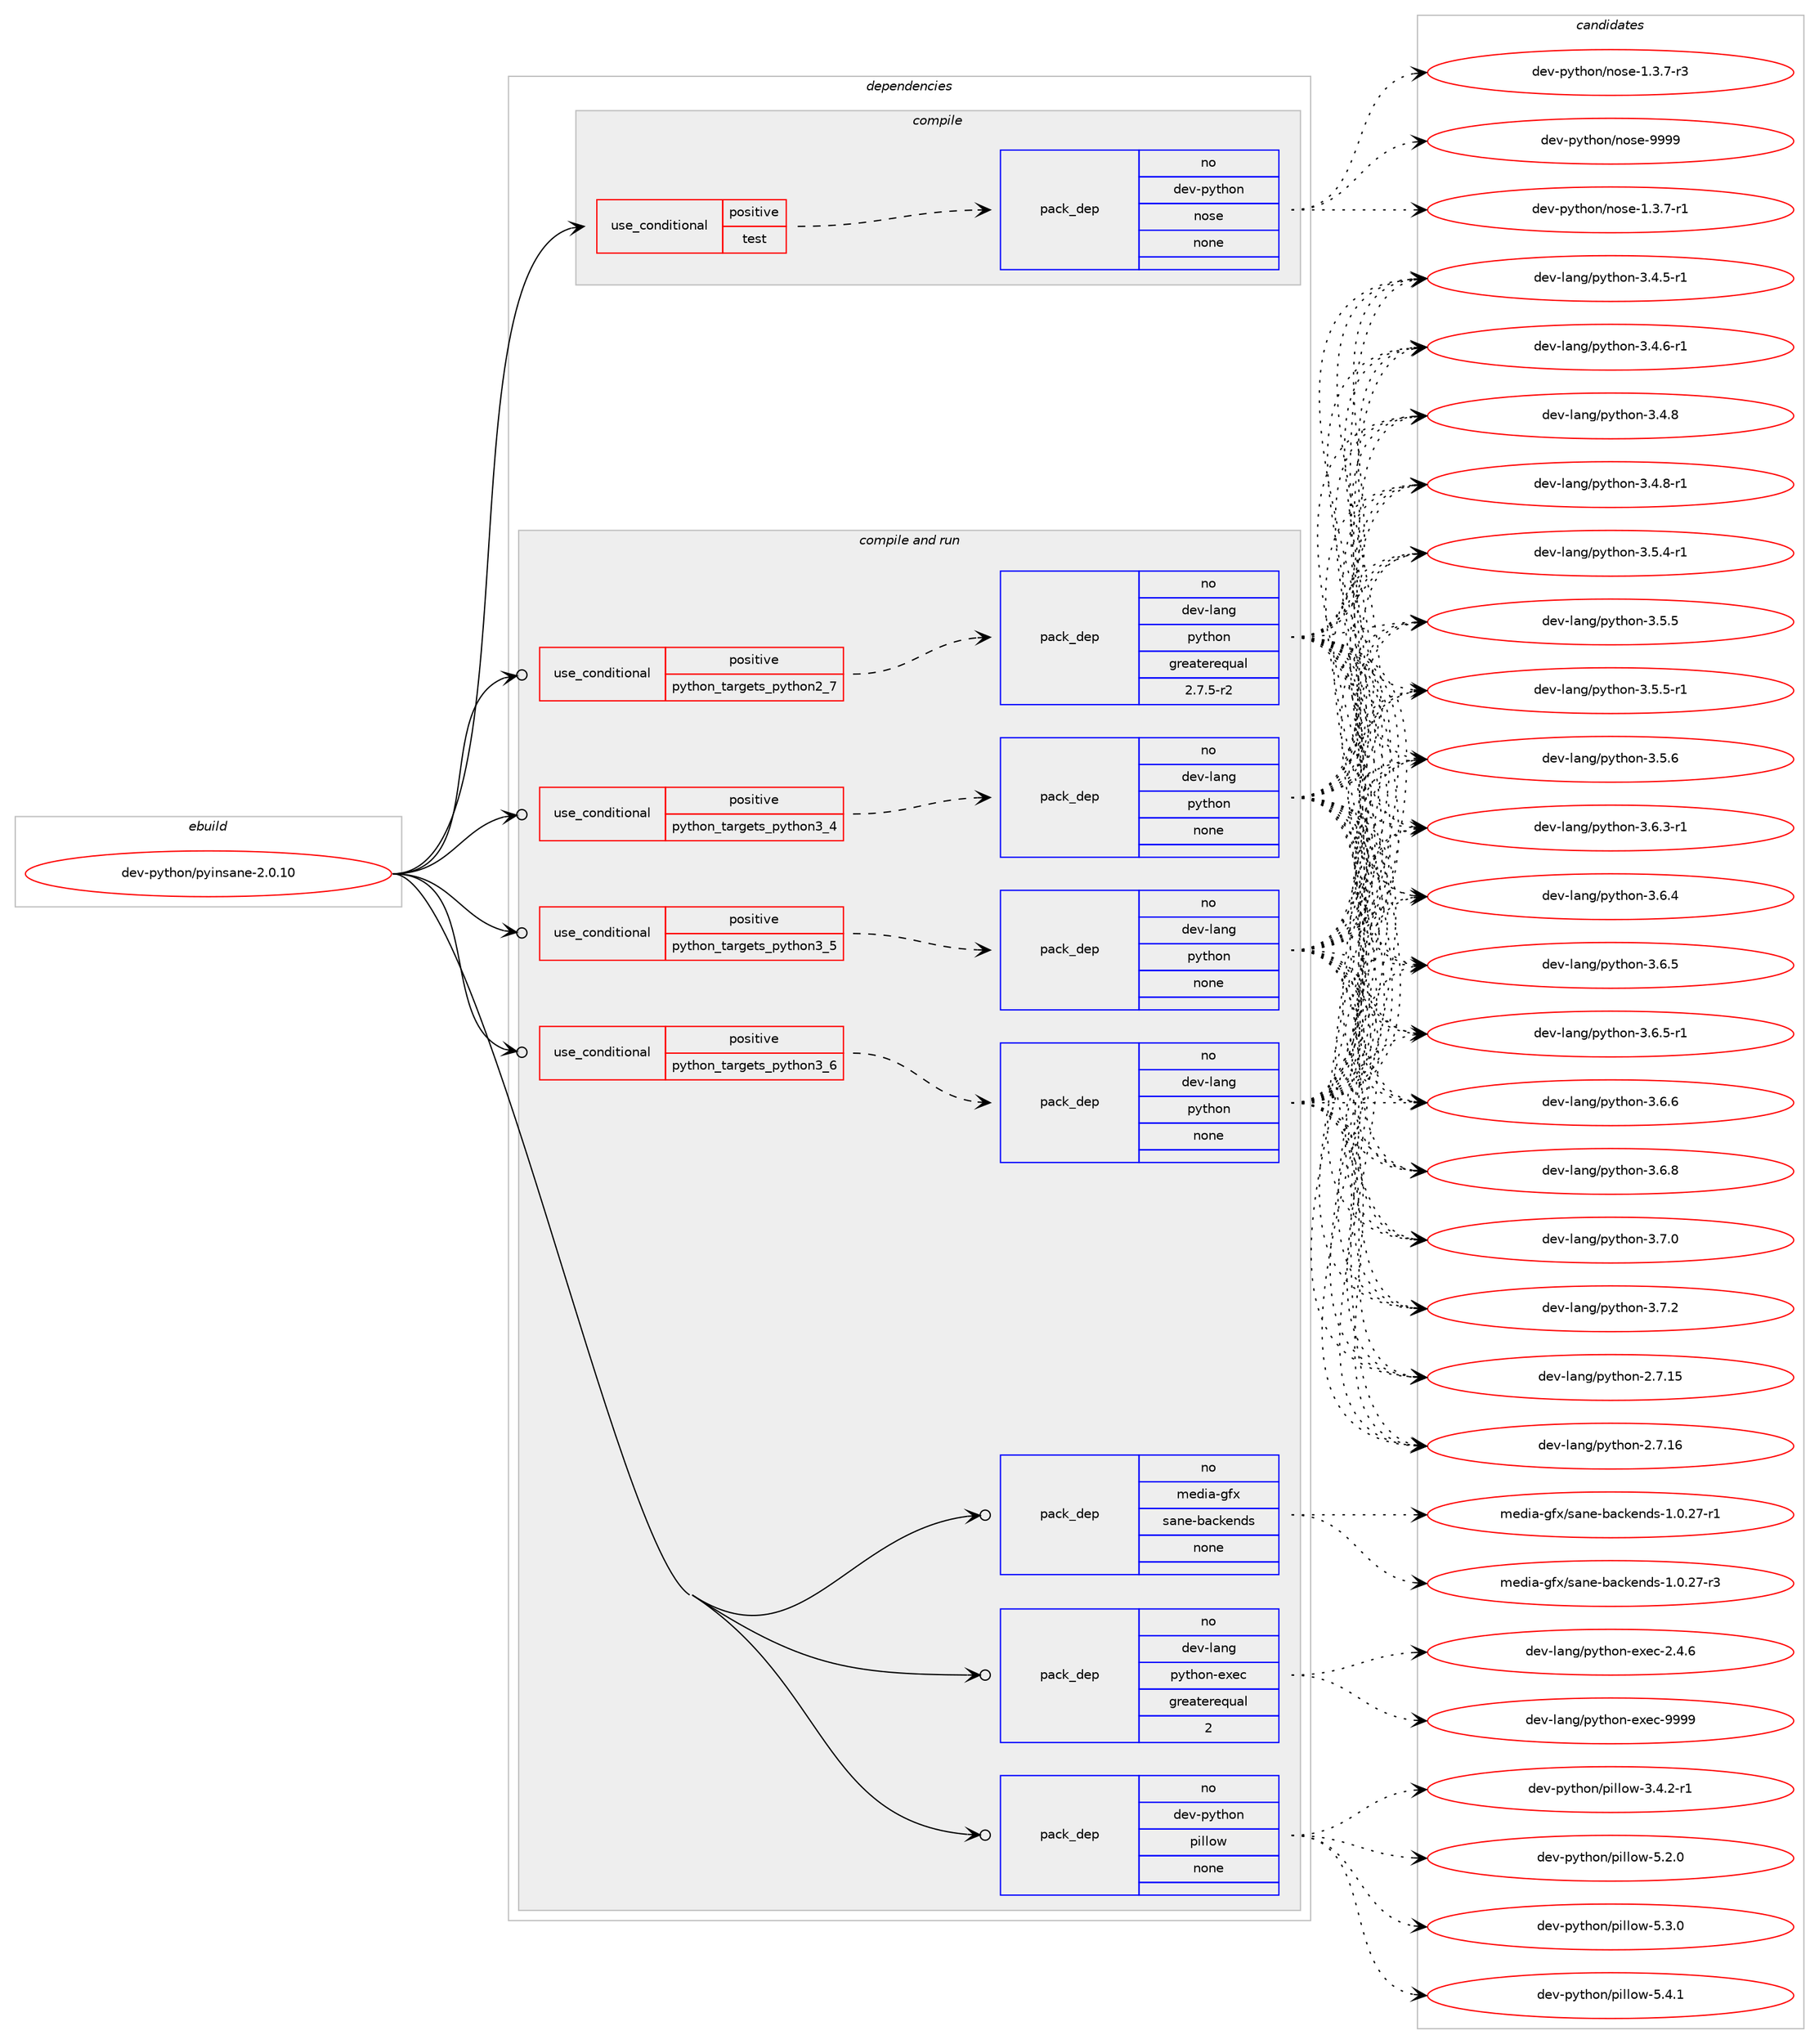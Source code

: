 digraph prolog {

# *************
# Graph options
# *************

newrank=true;
concentrate=true;
compound=true;
graph [rankdir=LR,fontname=Helvetica,fontsize=10,ranksep=1.5];#, ranksep=2.5, nodesep=0.2];
edge  [arrowhead=vee];
node  [fontname=Helvetica,fontsize=10];

# **********
# The ebuild
# **********

subgraph cluster_leftcol {
color=gray;
rank=same;
label=<<i>ebuild</i>>;
id [label="dev-python/pyinsane-2.0.10", color=red, width=4, href="../dev-python/pyinsane-2.0.10.svg"];
}

# ****************
# The dependencies
# ****************

subgraph cluster_midcol {
color=gray;
label=<<i>dependencies</i>>;
subgraph cluster_compile {
fillcolor="#eeeeee";
style=filled;
label=<<i>compile</i>>;
subgraph cond381041 {
dependency1430029 [label=<<TABLE BORDER="0" CELLBORDER="1" CELLSPACING="0" CELLPADDING="4"><TR><TD ROWSPAN="3" CELLPADDING="10">use_conditional</TD></TR><TR><TD>positive</TD></TR><TR><TD>test</TD></TR></TABLE>>, shape=none, color=red];
subgraph pack1025666 {
dependency1430030 [label=<<TABLE BORDER="0" CELLBORDER="1" CELLSPACING="0" CELLPADDING="4" WIDTH="220"><TR><TD ROWSPAN="6" CELLPADDING="30">pack_dep</TD></TR><TR><TD WIDTH="110">no</TD></TR><TR><TD>dev-python</TD></TR><TR><TD>nose</TD></TR><TR><TD>none</TD></TR><TR><TD></TD></TR></TABLE>>, shape=none, color=blue];
}
dependency1430029:e -> dependency1430030:w [weight=20,style="dashed",arrowhead="vee"];
}
id:e -> dependency1430029:w [weight=20,style="solid",arrowhead="vee"];
}
subgraph cluster_compileandrun {
fillcolor="#eeeeee";
style=filled;
label=<<i>compile and run</i>>;
subgraph cond381042 {
dependency1430031 [label=<<TABLE BORDER="0" CELLBORDER="1" CELLSPACING="0" CELLPADDING="4"><TR><TD ROWSPAN="3" CELLPADDING="10">use_conditional</TD></TR><TR><TD>positive</TD></TR><TR><TD>python_targets_python2_7</TD></TR></TABLE>>, shape=none, color=red];
subgraph pack1025667 {
dependency1430032 [label=<<TABLE BORDER="0" CELLBORDER="1" CELLSPACING="0" CELLPADDING="4" WIDTH="220"><TR><TD ROWSPAN="6" CELLPADDING="30">pack_dep</TD></TR><TR><TD WIDTH="110">no</TD></TR><TR><TD>dev-lang</TD></TR><TR><TD>python</TD></TR><TR><TD>greaterequal</TD></TR><TR><TD>2.7.5-r2</TD></TR></TABLE>>, shape=none, color=blue];
}
dependency1430031:e -> dependency1430032:w [weight=20,style="dashed",arrowhead="vee"];
}
id:e -> dependency1430031:w [weight=20,style="solid",arrowhead="odotvee"];
subgraph cond381043 {
dependency1430033 [label=<<TABLE BORDER="0" CELLBORDER="1" CELLSPACING="0" CELLPADDING="4"><TR><TD ROWSPAN="3" CELLPADDING="10">use_conditional</TD></TR><TR><TD>positive</TD></TR><TR><TD>python_targets_python3_4</TD></TR></TABLE>>, shape=none, color=red];
subgraph pack1025668 {
dependency1430034 [label=<<TABLE BORDER="0" CELLBORDER="1" CELLSPACING="0" CELLPADDING="4" WIDTH="220"><TR><TD ROWSPAN="6" CELLPADDING="30">pack_dep</TD></TR><TR><TD WIDTH="110">no</TD></TR><TR><TD>dev-lang</TD></TR><TR><TD>python</TD></TR><TR><TD>none</TD></TR><TR><TD></TD></TR></TABLE>>, shape=none, color=blue];
}
dependency1430033:e -> dependency1430034:w [weight=20,style="dashed",arrowhead="vee"];
}
id:e -> dependency1430033:w [weight=20,style="solid",arrowhead="odotvee"];
subgraph cond381044 {
dependency1430035 [label=<<TABLE BORDER="0" CELLBORDER="1" CELLSPACING="0" CELLPADDING="4"><TR><TD ROWSPAN="3" CELLPADDING="10">use_conditional</TD></TR><TR><TD>positive</TD></TR><TR><TD>python_targets_python3_5</TD></TR></TABLE>>, shape=none, color=red];
subgraph pack1025669 {
dependency1430036 [label=<<TABLE BORDER="0" CELLBORDER="1" CELLSPACING="0" CELLPADDING="4" WIDTH="220"><TR><TD ROWSPAN="6" CELLPADDING="30">pack_dep</TD></TR><TR><TD WIDTH="110">no</TD></TR><TR><TD>dev-lang</TD></TR><TR><TD>python</TD></TR><TR><TD>none</TD></TR><TR><TD></TD></TR></TABLE>>, shape=none, color=blue];
}
dependency1430035:e -> dependency1430036:w [weight=20,style="dashed",arrowhead="vee"];
}
id:e -> dependency1430035:w [weight=20,style="solid",arrowhead="odotvee"];
subgraph cond381045 {
dependency1430037 [label=<<TABLE BORDER="0" CELLBORDER="1" CELLSPACING="0" CELLPADDING="4"><TR><TD ROWSPAN="3" CELLPADDING="10">use_conditional</TD></TR><TR><TD>positive</TD></TR><TR><TD>python_targets_python3_6</TD></TR></TABLE>>, shape=none, color=red];
subgraph pack1025670 {
dependency1430038 [label=<<TABLE BORDER="0" CELLBORDER="1" CELLSPACING="0" CELLPADDING="4" WIDTH="220"><TR><TD ROWSPAN="6" CELLPADDING="30">pack_dep</TD></TR><TR><TD WIDTH="110">no</TD></TR><TR><TD>dev-lang</TD></TR><TR><TD>python</TD></TR><TR><TD>none</TD></TR><TR><TD></TD></TR></TABLE>>, shape=none, color=blue];
}
dependency1430037:e -> dependency1430038:w [weight=20,style="dashed",arrowhead="vee"];
}
id:e -> dependency1430037:w [weight=20,style="solid",arrowhead="odotvee"];
subgraph pack1025671 {
dependency1430039 [label=<<TABLE BORDER="0" CELLBORDER="1" CELLSPACING="0" CELLPADDING="4" WIDTH="220"><TR><TD ROWSPAN="6" CELLPADDING="30">pack_dep</TD></TR><TR><TD WIDTH="110">no</TD></TR><TR><TD>dev-lang</TD></TR><TR><TD>python-exec</TD></TR><TR><TD>greaterequal</TD></TR><TR><TD>2</TD></TR></TABLE>>, shape=none, color=blue];
}
id:e -> dependency1430039:w [weight=20,style="solid",arrowhead="odotvee"];
subgraph pack1025672 {
dependency1430040 [label=<<TABLE BORDER="0" CELLBORDER="1" CELLSPACING="0" CELLPADDING="4" WIDTH="220"><TR><TD ROWSPAN="6" CELLPADDING="30">pack_dep</TD></TR><TR><TD WIDTH="110">no</TD></TR><TR><TD>dev-python</TD></TR><TR><TD>pillow</TD></TR><TR><TD>none</TD></TR><TR><TD></TD></TR></TABLE>>, shape=none, color=blue];
}
id:e -> dependency1430040:w [weight=20,style="solid",arrowhead="odotvee"];
subgraph pack1025673 {
dependency1430041 [label=<<TABLE BORDER="0" CELLBORDER="1" CELLSPACING="0" CELLPADDING="4" WIDTH="220"><TR><TD ROWSPAN="6" CELLPADDING="30">pack_dep</TD></TR><TR><TD WIDTH="110">no</TD></TR><TR><TD>media-gfx</TD></TR><TR><TD>sane-backends</TD></TR><TR><TD>none</TD></TR><TR><TD></TD></TR></TABLE>>, shape=none, color=blue];
}
id:e -> dependency1430041:w [weight=20,style="solid",arrowhead="odotvee"];
}
subgraph cluster_run {
fillcolor="#eeeeee";
style=filled;
label=<<i>run</i>>;
}
}

# **************
# The candidates
# **************

subgraph cluster_choices {
rank=same;
color=gray;
label=<<i>candidates</i>>;

subgraph choice1025666 {
color=black;
nodesep=1;
choice10010111845112121116104111110471101111151014549465146554511449 [label="dev-python/nose-1.3.7-r1", color=red, width=4,href="../dev-python/nose-1.3.7-r1.svg"];
choice10010111845112121116104111110471101111151014549465146554511451 [label="dev-python/nose-1.3.7-r3", color=red, width=4,href="../dev-python/nose-1.3.7-r3.svg"];
choice10010111845112121116104111110471101111151014557575757 [label="dev-python/nose-9999", color=red, width=4,href="../dev-python/nose-9999.svg"];
dependency1430030:e -> choice10010111845112121116104111110471101111151014549465146554511449:w [style=dotted,weight="100"];
dependency1430030:e -> choice10010111845112121116104111110471101111151014549465146554511451:w [style=dotted,weight="100"];
dependency1430030:e -> choice10010111845112121116104111110471101111151014557575757:w [style=dotted,weight="100"];
}
subgraph choice1025667 {
color=black;
nodesep=1;
choice10010111845108971101034711212111610411111045504655464953 [label="dev-lang/python-2.7.15", color=red, width=4,href="../dev-lang/python-2.7.15.svg"];
choice10010111845108971101034711212111610411111045504655464954 [label="dev-lang/python-2.7.16", color=red, width=4,href="../dev-lang/python-2.7.16.svg"];
choice1001011184510897110103471121211161041111104551465246534511449 [label="dev-lang/python-3.4.5-r1", color=red, width=4,href="../dev-lang/python-3.4.5-r1.svg"];
choice1001011184510897110103471121211161041111104551465246544511449 [label="dev-lang/python-3.4.6-r1", color=red, width=4,href="../dev-lang/python-3.4.6-r1.svg"];
choice100101118451089711010347112121116104111110455146524656 [label="dev-lang/python-3.4.8", color=red, width=4,href="../dev-lang/python-3.4.8.svg"];
choice1001011184510897110103471121211161041111104551465246564511449 [label="dev-lang/python-3.4.8-r1", color=red, width=4,href="../dev-lang/python-3.4.8-r1.svg"];
choice1001011184510897110103471121211161041111104551465346524511449 [label="dev-lang/python-3.5.4-r1", color=red, width=4,href="../dev-lang/python-3.5.4-r1.svg"];
choice100101118451089711010347112121116104111110455146534653 [label="dev-lang/python-3.5.5", color=red, width=4,href="../dev-lang/python-3.5.5.svg"];
choice1001011184510897110103471121211161041111104551465346534511449 [label="dev-lang/python-3.5.5-r1", color=red, width=4,href="../dev-lang/python-3.5.5-r1.svg"];
choice100101118451089711010347112121116104111110455146534654 [label="dev-lang/python-3.5.6", color=red, width=4,href="../dev-lang/python-3.5.6.svg"];
choice1001011184510897110103471121211161041111104551465446514511449 [label="dev-lang/python-3.6.3-r1", color=red, width=4,href="../dev-lang/python-3.6.3-r1.svg"];
choice100101118451089711010347112121116104111110455146544652 [label="dev-lang/python-3.6.4", color=red, width=4,href="../dev-lang/python-3.6.4.svg"];
choice100101118451089711010347112121116104111110455146544653 [label="dev-lang/python-3.6.5", color=red, width=4,href="../dev-lang/python-3.6.5.svg"];
choice1001011184510897110103471121211161041111104551465446534511449 [label="dev-lang/python-3.6.5-r1", color=red, width=4,href="../dev-lang/python-3.6.5-r1.svg"];
choice100101118451089711010347112121116104111110455146544654 [label="dev-lang/python-3.6.6", color=red, width=4,href="../dev-lang/python-3.6.6.svg"];
choice100101118451089711010347112121116104111110455146544656 [label="dev-lang/python-3.6.8", color=red, width=4,href="../dev-lang/python-3.6.8.svg"];
choice100101118451089711010347112121116104111110455146554648 [label="dev-lang/python-3.7.0", color=red, width=4,href="../dev-lang/python-3.7.0.svg"];
choice100101118451089711010347112121116104111110455146554650 [label="dev-lang/python-3.7.2", color=red, width=4,href="../dev-lang/python-3.7.2.svg"];
dependency1430032:e -> choice10010111845108971101034711212111610411111045504655464953:w [style=dotted,weight="100"];
dependency1430032:e -> choice10010111845108971101034711212111610411111045504655464954:w [style=dotted,weight="100"];
dependency1430032:e -> choice1001011184510897110103471121211161041111104551465246534511449:w [style=dotted,weight="100"];
dependency1430032:e -> choice1001011184510897110103471121211161041111104551465246544511449:w [style=dotted,weight="100"];
dependency1430032:e -> choice100101118451089711010347112121116104111110455146524656:w [style=dotted,weight="100"];
dependency1430032:e -> choice1001011184510897110103471121211161041111104551465246564511449:w [style=dotted,weight="100"];
dependency1430032:e -> choice1001011184510897110103471121211161041111104551465346524511449:w [style=dotted,weight="100"];
dependency1430032:e -> choice100101118451089711010347112121116104111110455146534653:w [style=dotted,weight="100"];
dependency1430032:e -> choice1001011184510897110103471121211161041111104551465346534511449:w [style=dotted,weight="100"];
dependency1430032:e -> choice100101118451089711010347112121116104111110455146534654:w [style=dotted,weight="100"];
dependency1430032:e -> choice1001011184510897110103471121211161041111104551465446514511449:w [style=dotted,weight="100"];
dependency1430032:e -> choice100101118451089711010347112121116104111110455146544652:w [style=dotted,weight="100"];
dependency1430032:e -> choice100101118451089711010347112121116104111110455146544653:w [style=dotted,weight="100"];
dependency1430032:e -> choice1001011184510897110103471121211161041111104551465446534511449:w [style=dotted,weight="100"];
dependency1430032:e -> choice100101118451089711010347112121116104111110455146544654:w [style=dotted,weight="100"];
dependency1430032:e -> choice100101118451089711010347112121116104111110455146544656:w [style=dotted,weight="100"];
dependency1430032:e -> choice100101118451089711010347112121116104111110455146554648:w [style=dotted,weight="100"];
dependency1430032:e -> choice100101118451089711010347112121116104111110455146554650:w [style=dotted,weight="100"];
}
subgraph choice1025668 {
color=black;
nodesep=1;
choice10010111845108971101034711212111610411111045504655464953 [label="dev-lang/python-2.7.15", color=red, width=4,href="../dev-lang/python-2.7.15.svg"];
choice10010111845108971101034711212111610411111045504655464954 [label="dev-lang/python-2.7.16", color=red, width=4,href="../dev-lang/python-2.7.16.svg"];
choice1001011184510897110103471121211161041111104551465246534511449 [label="dev-lang/python-3.4.5-r1", color=red, width=4,href="../dev-lang/python-3.4.5-r1.svg"];
choice1001011184510897110103471121211161041111104551465246544511449 [label="dev-lang/python-3.4.6-r1", color=red, width=4,href="../dev-lang/python-3.4.6-r1.svg"];
choice100101118451089711010347112121116104111110455146524656 [label="dev-lang/python-3.4.8", color=red, width=4,href="../dev-lang/python-3.4.8.svg"];
choice1001011184510897110103471121211161041111104551465246564511449 [label="dev-lang/python-3.4.8-r1", color=red, width=4,href="../dev-lang/python-3.4.8-r1.svg"];
choice1001011184510897110103471121211161041111104551465346524511449 [label="dev-lang/python-3.5.4-r1", color=red, width=4,href="../dev-lang/python-3.5.4-r1.svg"];
choice100101118451089711010347112121116104111110455146534653 [label="dev-lang/python-3.5.5", color=red, width=4,href="../dev-lang/python-3.5.5.svg"];
choice1001011184510897110103471121211161041111104551465346534511449 [label="dev-lang/python-3.5.5-r1", color=red, width=4,href="../dev-lang/python-3.5.5-r1.svg"];
choice100101118451089711010347112121116104111110455146534654 [label="dev-lang/python-3.5.6", color=red, width=4,href="../dev-lang/python-3.5.6.svg"];
choice1001011184510897110103471121211161041111104551465446514511449 [label="dev-lang/python-3.6.3-r1", color=red, width=4,href="../dev-lang/python-3.6.3-r1.svg"];
choice100101118451089711010347112121116104111110455146544652 [label="dev-lang/python-3.6.4", color=red, width=4,href="../dev-lang/python-3.6.4.svg"];
choice100101118451089711010347112121116104111110455146544653 [label="dev-lang/python-3.6.5", color=red, width=4,href="../dev-lang/python-3.6.5.svg"];
choice1001011184510897110103471121211161041111104551465446534511449 [label="dev-lang/python-3.6.5-r1", color=red, width=4,href="../dev-lang/python-3.6.5-r1.svg"];
choice100101118451089711010347112121116104111110455146544654 [label="dev-lang/python-3.6.6", color=red, width=4,href="../dev-lang/python-3.6.6.svg"];
choice100101118451089711010347112121116104111110455146544656 [label="dev-lang/python-3.6.8", color=red, width=4,href="../dev-lang/python-3.6.8.svg"];
choice100101118451089711010347112121116104111110455146554648 [label="dev-lang/python-3.7.0", color=red, width=4,href="../dev-lang/python-3.7.0.svg"];
choice100101118451089711010347112121116104111110455146554650 [label="dev-lang/python-3.7.2", color=red, width=4,href="../dev-lang/python-3.7.2.svg"];
dependency1430034:e -> choice10010111845108971101034711212111610411111045504655464953:w [style=dotted,weight="100"];
dependency1430034:e -> choice10010111845108971101034711212111610411111045504655464954:w [style=dotted,weight="100"];
dependency1430034:e -> choice1001011184510897110103471121211161041111104551465246534511449:w [style=dotted,weight="100"];
dependency1430034:e -> choice1001011184510897110103471121211161041111104551465246544511449:w [style=dotted,weight="100"];
dependency1430034:e -> choice100101118451089711010347112121116104111110455146524656:w [style=dotted,weight="100"];
dependency1430034:e -> choice1001011184510897110103471121211161041111104551465246564511449:w [style=dotted,weight="100"];
dependency1430034:e -> choice1001011184510897110103471121211161041111104551465346524511449:w [style=dotted,weight="100"];
dependency1430034:e -> choice100101118451089711010347112121116104111110455146534653:w [style=dotted,weight="100"];
dependency1430034:e -> choice1001011184510897110103471121211161041111104551465346534511449:w [style=dotted,weight="100"];
dependency1430034:e -> choice100101118451089711010347112121116104111110455146534654:w [style=dotted,weight="100"];
dependency1430034:e -> choice1001011184510897110103471121211161041111104551465446514511449:w [style=dotted,weight="100"];
dependency1430034:e -> choice100101118451089711010347112121116104111110455146544652:w [style=dotted,weight="100"];
dependency1430034:e -> choice100101118451089711010347112121116104111110455146544653:w [style=dotted,weight="100"];
dependency1430034:e -> choice1001011184510897110103471121211161041111104551465446534511449:w [style=dotted,weight="100"];
dependency1430034:e -> choice100101118451089711010347112121116104111110455146544654:w [style=dotted,weight="100"];
dependency1430034:e -> choice100101118451089711010347112121116104111110455146544656:w [style=dotted,weight="100"];
dependency1430034:e -> choice100101118451089711010347112121116104111110455146554648:w [style=dotted,weight="100"];
dependency1430034:e -> choice100101118451089711010347112121116104111110455146554650:w [style=dotted,weight="100"];
}
subgraph choice1025669 {
color=black;
nodesep=1;
choice10010111845108971101034711212111610411111045504655464953 [label="dev-lang/python-2.7.15", color=red, width=4,href="../dev-lang/python-2.7.15.svg"];
choice10010111845108971101034711212111610411111045504655464954 [label="dev-lang/python-2.7.16", color=red, width=4,href="../dev-lang/python-2.7.16.svg"];
choice1001011184510897110103471121211161041111104551465246534511449 [label="dev-lang/python-3.4.5-r1", color=red, width=4,href="../dev-lang/python-3.4.5-r1.svg"];
choice1001011184510897110103471121211161041111104551465246544511449 [label="dev-lang/python-3.4.6-r1", color=red, width=4,href="../dev-lang/python-3.4.6-r1.svg"];
choice100101118451089711010347112121116104111110455146524656 [label="dev-lang/python-3.4.8", color=red, width=4,href="../dev-lang/python-3.4.8.svg"];
choice1001011184510897110103471121211161041111104551465246564511449 [label="dev-lang/python-3.4.8-r1", color=red, width=4,href="../dev-lang/python-3.4.8-r1.svg"];
choice1001011184510897110103471121211161041111104551465346524511449 [label="dev-lang/python-3.5.4-r1", color=red, width=4,href="../dev-lang/python-3.5.4-r1.svg"];
choice100101118451089711010347112121116104111110455146534653 [label="dev-lang/python-3.5.5", color=red, width=4,href="../dev-lang/python-3.5.5.svg"];
choice1001011184510897110103471121211161041111104551465346534511449 [label="dev-lang/python-3.5.5-r1", color=red, width=4,href="../dev-lang/python-3.5.5-r1.svg"];
choice100101118451089711010347112121116104111110455146534654 [label="dev-lang/python-3.5.6", color=red, width=4,href="../dev-lang/python-3.5.6.svg"];
choice1001011184510897110103471121211161041111104551465446514511449 [label="dev-lang/python-3.6.3-r1", color=red, width=4,href="../dev-lang/python-3.6.3-r1.svg"];
choice100101118451089711010347112121116104111110455146544652 [label="dev-lang/python-3.6.4", color=red, width=4,href="../dev-lang/python-3.6.4.svg"];
choice100101118451089711010347112121116104111110455146544653 [label="dev-lang/python-3.6.5", color=red, width=4,href="../dev-lang/python-3.6.5.svg"];
choice1001011184510897110103471121211161041111104551465446534511449 [label="dev-lang/python-3.6.5-r1", color=red, width=4,href="../dev-lang/python-3.6.5-r1.svg"];
choice100101118451089711010347112121116104111110455146544654 [label="dev-lang/python-3.6.6", color=red, width=4,href="../dev-lang/python-3.6.6.svg"];
choice100101118451089711010347112121116104111110455146544656 [label="dev-lang/python-3.6.8", color=red, width=4,href="../dev-lang/python-3.6.8.svg"];
choice100101118451089711010347112121116104111110455146554648 [label="dev-lang/python-3.7.0", color=red, width=4,href="../dev-lang/python-3.7.0.svg"];
choice100101118451089711010347112121116104111110455146554650 [label="dev-lang/python-3.7.2", color=red, width=4,href="../dev-lang/python-3.7.2.svg"];
dependency1430036:e -> choice10010111845108971101034711212111610411111045504655464953:w [style=dotted,weight="100"];
dependency1430036:e -> choice10010111845108971101034711212111610411111045504655464954:w [style=dotted,weight="100"];
dependency1430036:e -> choice1001011184510897110103471121211161041111104551465246534511449:w [style=dotted,weight="100"];
dependency1430036:e -> choice1001011184510897110103471121211161041111104551465246544511449:w [style=dotted,weight="100"];
dependency1430036:e -> choice100101118451089711010347112121116104111110455146524656:w [style=dotted,weight="100"];
dependency1430036:e -> choice1001011184510897110103471121211161041111104551465246564511449:w [style=dotted,weight="100"];
dependency1430036:e -> choice1001011184510897110103471121211161041111104551465346524511449:w [style=dotted,weight="100"];
dependency1430036:e -> choice100101118451089711010347112121116104111110455146534653:w [style=dotted,weight="100"];
dependency1430036:e -> choice1001011184510897110103471121211161041111104551465346534511449:w [style=dotted,weight="100"];
dependency1430036:e -> choice100101118451089711010347112121116104111110455146534654:w [style=dotted,weight="100"];
dependency1430036:e -> choice1001011184510897110103471121211161041111104551465446514511449:w [style=dotted,weight="100"];
dependency1430036:e -> choice100101118451089711010347112121116104111110455146544652:w [style=dotted,weight="100"];
dependency1430036:e -> choice100101118451089711010347112121116104111110455146544653:w [style=dotted,weight="100"];
dependency1430036:e -> choice1001011184510897110103471121211161041111104551465446534511449:w [style=dotted,weight="100"];
dependency1430036:e -> choice100101118451089711010347112121116104111110455146544654:w [style=dotted,weight="100"];
dependency1430036:e -> choice100101118451089711010347112121116104111110455146544656:w [style=dotted,weight="100"];
dependency1430036:e -> choice100101118451089711010347112121116104111110455146554648:w [style=dotted,weight="100"];
dependency1430036:e -> choice100101118451089711010347112121116104111110455146554650:w [style=dotted,weight="100"];
}
subgraph choice1025670 {
color=black;
nodesep=1;
choice10010111845108971101034711212111610411111045504655464953 [label="dev-lang/python-2.7.15", color=red, width=4,href="../dev-lang/python-2.7.15.svg"];
choice10010111845108971101034711212111610411111045504655464954 [label="dev-lang/python-2.7.16", color=red, width=4,href="../dev-lang/python-2.7.16.svg"];
choice1001011184510897110103471121211161041111104551465246534511449 [label="dev-lang/python-3.4.5-r1", color=red, width=4,href="../dev-lang/python-3.4.5-r1.svg"];
choice1001011184510897110103471121211161041111104551465246544511449 [label="dev-lang/python-3.4.6-r1", color=red, width=4,href="../dev-lang/python-3.4.6-r1.svg"];
choice100101118451089711010347112121116104111110455146524656 [label="dev-lang/python-3.4.8", color=red, width=4,href="../dev-lang/python-3.4.8.svg"];
choice1001011184510897110103471121211161041111104551465246564511449 [label="dev-lang/python-3.4.8-r1", color=red, width=4,href="../dev-lang/python-3.4.8-r1.svg"];
choice1001011184510897110103471121211161041111104551465346524511449 [label="dev-lang/python-3.5.4-r1", color=red, width=4,href="../dev-lang/python-3.5.4-r1.svg"];
choice100101118451089711010347112121116104111110455146534653 [label="dev-lang/python-3.5.5", color=red, width=4,href="../dev-lang/python-3.5.5.svg"];
choice1001011184510897110103471121211161041111104551465346534511449 [label="dev-lang/python-3.5.5-r1", color=red, width=4,href="../dev-lang/python-3.5.5-r1.svg"];
choice100101118451089711010347112121116104111110455146534654 [label="dev-lang/python-3.5.6", color=red, width=4,href="../dev-lang/python-3.5.6.svg"];
choice1001011184510897110103471121211161041111104551465446514511449 [label="dev-lang/python-3.6.3-r1", color=red, width=4,href="../dev-lang/python-3.6.3-r1.svg"];
choice100101118451089711010347112121116104111110455146544652 [label="dev-lang/python-3.6.4", color=red, width=4,href="../dev-lang/python-3.6.4.svg"];
choice100101118451089711010347112121116104111110455146544653 [label="dev-lang/python-3.6.5", color=red, width=4,href="../dev-lang/python-3.6.5.svg"];
choice1001011184510897110103471121211161041111104551465446534511449 [label="dev-lang/python-3.6.5-r1", color=red, width=4,href="../dev-lang/python-3.6.5-r1.svg"];
choice100101118451089711010347112121116104111110455146544654 [label="dev-lang/python-3.6.6", color=red, width=4,href="../dev-lang/python-3.6.6.svg"];
choice100101118451089711010347112121116104111110455146544656 [label="dev-lang/python-3.6.8", color=red, width=4,href="../dev-lang/python-3.6.8.svg"];
choice100101118451089711010347112121116104111110455146554648 [label="dev-lang/python-3.7.0", color=red, width=4,href="../dev-lang/python-3.7.0.svg"];
choice100101118451089711010347112121116104111110455146554650 [label="dev-lang/python-3.7.2", color=red, width=4,href="../dev-lang/python-3.7.2.svg"];
dependency1430038:e -> choice10010111845108971101034711212111610411111045504655464953:w [style=dotted,weight="100"];
dependency1430038:e -> choice10010111845108971101034711212111610411111045504655464954:w [style=dotted,weight="100"];
dependency1430038:e -> choice1001011184510897110103471121211161041111104551465246534511449:w [style=dotted,weight="100"];
dependency1430038:e -> choice1001011184510897110103471121211161041111104551465246544511449:w [style=dotted,weight="100"];
dependency1430038:e -> choice100101118451089711010347112121116104111110455146524656:w [style=dotted,weight="100"];
dependency1430038:e -> choice1001011184510897110103471121211161041111104551465246564511449:w [style=dotted,weight="100"];
dependency1430038:e -> choice1001011184510897110103471121211161041111104551465346524511449:w [style=dotted,weight="100"];
dependency1430038:e -> choice100101118451089711010347112121116104111110455146534653:w [style=dotted,weight="100"];
dependency1430038:e -> choice1001011184510897110103471121211161041111104551465346534511449:w [style=dotted,weight="100"];
dependency1430038:e -> choice100101118451089711010347112121116104111110455146534654:w [style=dotted,weight="100"];
dependency1430038:e -> choice1001011184510897110103471121211161041111104551465446514511449:w [style=dotted,weight="100"];
dependency1430038:e -> choice100101118451089711010347112121116104111110455146544652:w [style=dotted,weight="100"];
dependency1430038:e -> choice100101118451089711010347112121116104111110455146544653:w [style=dotted,weight="100"];
dependency1430038:e -> choice1001011184510897110103471121211161041111104551465446534511449:w [style=dotted,weight="100"];
dependency1430038:e -> choice100101118451089711010347112121116104111110455146544654:w [style=dotted,weight="100"];
dependency1430038:e -> choice100101118451089711010347112121116104111110455146544656:w [style=dotted,weight="100"];
dependency1430038:e -> choice100101118451089711010347112121116104111110455146554648:w [style=dotted,weight="100"];
dependency1430038:e -> choice100101118451089711010347112121116104111110455146554650:w [style=dotted,weight="100"];
}
subgraph choice1025671 {
color=black;
nodesep=1;
choice1001011184510897110103471121211161041111104510112010199455046524654 [label="dev-lang/python-exec-2.4.6", color=red, width=4,href="../dev-lang/python-exec-2.4.6.svg"];
choice10010111845108971101034711212111610411111045101120101994557575757 [label="dev-lang/python-exec-9999", color=red, width=4,href="../dev-lang/python-exec-9999.svg"];
dependency1430039:e -> choice1001011184510897110103471121211161041111104510112010199455046524654:w [style=dotted,weight="100"];
dependency1430039:e -> choice10010111845108971101034711212111610411111045101120101994557575757:w [style=dotted,weight="100"];
}
subgraph choice1025672 {
color=black;
nodesep=1;
choice10010111845112121116104111110471121051081081111194551465246504511449 [label="dev-python/pillow-3.4.2-r1", color=red, width=4,href="../dev-python/pillow-3.4.2-r1.svg"];
choice1001011184511212111610411111047112105108108111119455346504648 [label="dev-python/pillow-5.2.0", color=red, width=4,href="../dev-python/pillow-5.2.0.svg"];
choice1001011184511212111610411111047112105108108111119455346514648 [label="dev-python/pillow-5.3.0", color=red, width=4,href="../dev-python/pillow-5.3.0.svg"];
choice1001011184511212111610411111047112105108108111119455346524649 [label="dev-python/pillow-5.4.1", color=red, width=4,href="../dev-python/pillow-5.4.1.svg"];
dependency1430040:e -> choice10010111845112121116104111110471121051081081111194551465246504511449:w [style=dotted,weight="100"];
dependency1430040:e -> choice1001011184511212111610411111047112105108108111119455346504648:w [style=dotted,weight="100"];
dependency1430040:e -> choice1001011184511212111610411111047112105108108111119455346514648:w [style=dotted,weight="100"];
dependency1430040:e -> choice1001011184511212111610411111047112105108108111119455346524649:w [style=dotted,weight="100"];
}
subgraph choice1025673 {
color=black;
nodesep=1;
choice1091011001059745103102120471159711010145989799107101110100115454946484650554511449 [label="media-gfx/sane-backends-1.0.27-r1", color=red, width=4,href="../media-gfx/sane-backends-1.0.27-r1.svg"];
choice1091011001059745103102120471159711010145989799107101110100115454946484650554511451 [label="media-gfx/sane-backends-1.0.27-r3", color=red, width=4,href="../media-gfx/sane-backends-1.0.27-r3.svg"];
dependency1430041:e -> choice1091011001059745103102120471159711010145989799107101110100115454946484650554511449:w [style=dotted,weight="100"];
dependency1430041:e -> choice1091011001059745103102120471159711010145989799107101110100115454946484650554511451:w [style=dotted,weight="100"];
}
}

}

